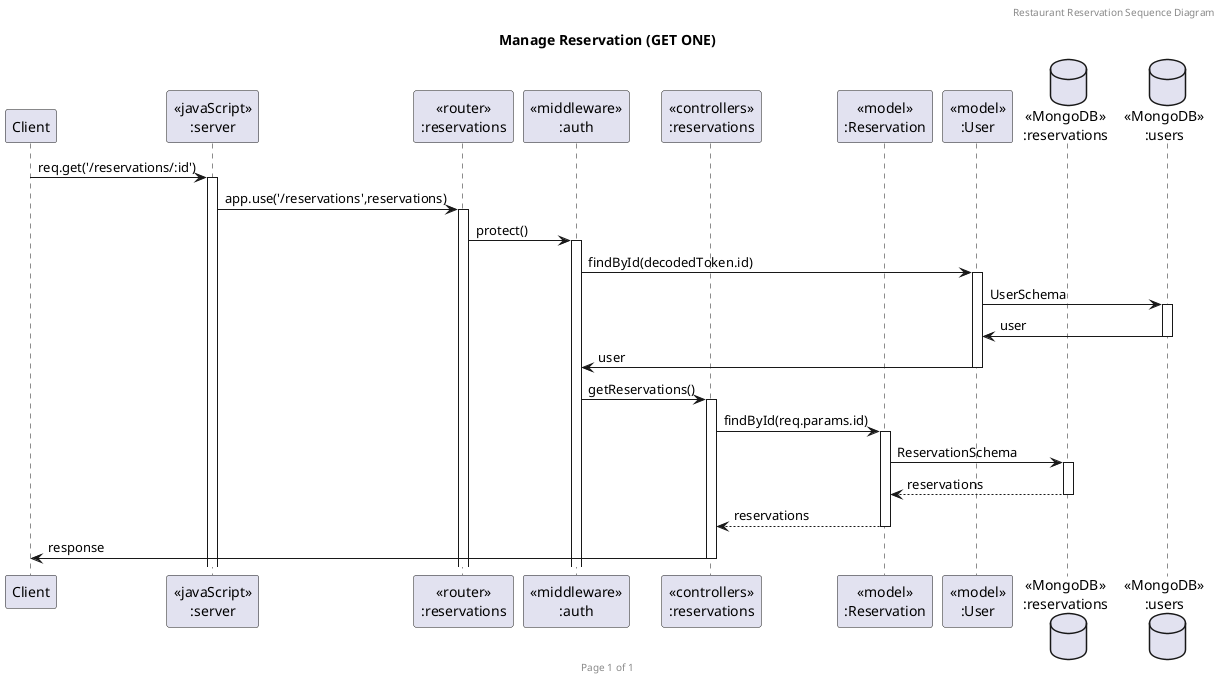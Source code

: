 @startuml Manage Reservation (GET ALL)

header Restaurant Reservation Sequence Diagram
footer Page %page% of %lastpage%
title "Manage Reservation (GET ONE)"

participant "Client" as client
participant "<<javaScript>>\n:server" as server
participant "<<router>>\n:reservations" as routerReservations
participant "<<middleware>>\n:auth" as middlewareAuth
participant "<<controllers>>\n:reservations" as controllersReservations
participant "<<model>>\n:Reservation" as modelReservation
participant "<<model>>\n:User" as modelUser
database "<<MongoDB>>\n:reservations" as ReservationsDatabase
database "<<MongoDB>>\n:users" as UsersDatabase

' GET ONE
client->server ++:req.get('/reservations/:id')
server->routerReservations ++:app.use('/reservations',reservations)
routerReservations -> middlewareAuth ++:protect()
middlewareAuth -> modelUser ++:findById(decodedToken.id)
modelUser -> UsersDatabase ++:UserSchema
UsersDatabase -> modelUser --:user
modelUser -> middlewareAuth --:user
middlewareAuth -> controllersReservations ++:getReservations()
controllersReservations -> modelReservation ++:findById(req.params.id)
modelReservation ->ReservationsDatabase ++: ReservationSchema
ReservationsDatabase --> modelReservation --: reservations
controllersReservations <-- modelReservation --:reservations
controllersReservations->client --:response

@enduml
